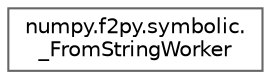 digraph "Graphical Class Hierarchy"
{
 // LATEX_PDF_SIZE
  bgcolor="transparent";
  edge [fontname=Helvetica,fontsize=10,labelfontname=Helvetica,labelfontsize=10];
  node [fontname=Helvetica,fontsize=10,shape=box,height=0.2,width=0.4];
  rankdir="LR";
  Node0 [id="Node000000",label="numpy.f2py.symbolic.\l_FromStringWorker",height=0.2,width=0.4,color="grey40", fillcolor="white", style="filled",URL="$d0/d72/classnumpy_1_1f2py_1_1symbolic_1_1__FromStringWorker.html",tooltip=" "];
}
